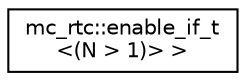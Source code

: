 digraph "Graphical Class Hierarchy"
{
 // INTERACTIVE_SVG=YES
 // LATEX_PDF_SIZE
  edge [fontname="Helvetica",fontsize="10",labelfontname="Helvetica",labelfontsize="10"];
  node [fontname="Helvetica",fontsize="10",shape=record];
  rankdir="LR";
  Node0 [label="mc_rtc::enable_if_t\l\<(N \> 1)\> \>",height=0.2,width=0.4,color="black", fillcolor="white", style="filled",URL="$structmc__rtc_1_1Default_3_01Eigen_1_1Matrix_3_01Scalar_00_01N_00_01N_00_01Options_00_01MaxRows_78508de69251a7c285946e43e621eeeb.html",tooltip=" "];
}
